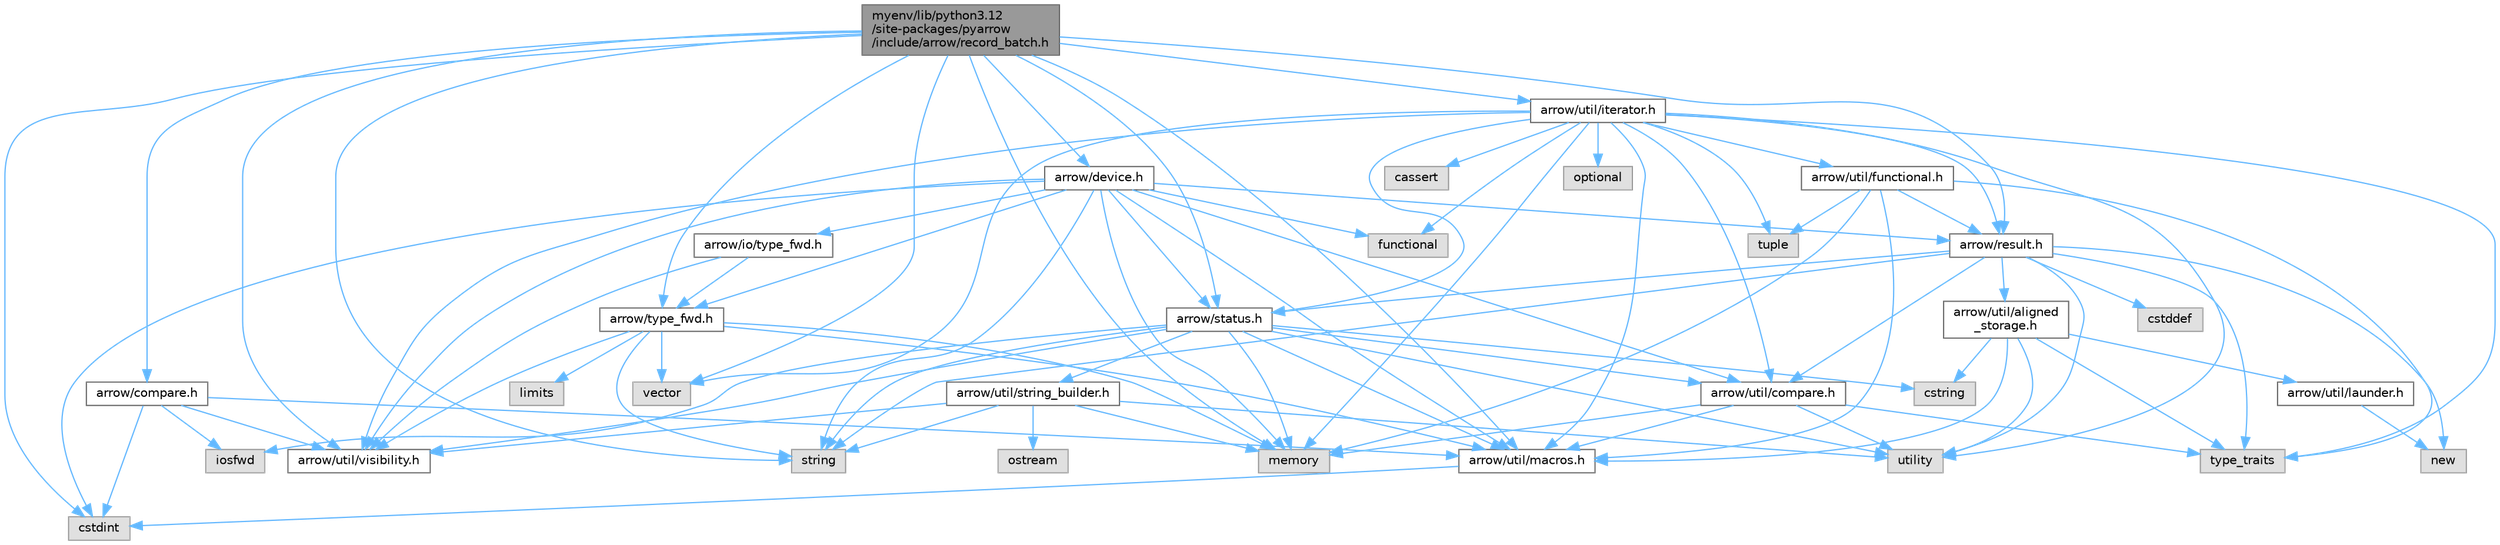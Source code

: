 digraph "myenv/lib/python3.12/site-packages/pyarrow/include/arrow/record_batch.h"
{
 // LATEX_PDF_SIZE
  bgcolor="transparent";
  edge [fontname=Helvetica,fontsize=10,labelfontname=Helvetica,labelfontsize=10];
  node [fontname=Helvetica,fontsize=10,shape=box,height=0.2,width=0.4];
  Node1 [id="Node000001",label="myenv/lib/python3.12\l/site-packages/pyarrow\l/include/arrow/record_batch.h",height=0.2,width=0.4,color="gray40", fillcolor="grey60", style="filled", fontcolor="black",tooltip=" "];
  Node1 -> Node2 [id="edge1_Node000001_Node000002",color="steelblue1",style="solid",tooltip=" "];
  Node2 [id="Node000002",label="cstdint",height=0.2,width=0.4,color="grey60", fillcolor="#E0E0E0", style="filled",tooltip=" "];
  Node1 -> Node3 [id="edge2_Node000001_Node000003",color="steelblue1",style="solid",tooltip=" "];
  Node3 [id="Node000003",label="memory",height=0.2,width=0.4,color="grey60", fillcolor="#E0E0E0", style="filled",tooltip=" "];
  Node1 -> Node4 [id="edge3_Node000001_Node000004",color="steelblue1",style="solid",tooltip=" "];
  Node4 [id="Node000004",label="string",height=0.2,width=0.4,color="grey60", fillcolor="#E0E0E0", style="filled",tooltip=" "];
  Node1 -> Node5 [id="edge4_Node000001_Node000005",color="steelblue1",style="solid",tooltip=" "];
  Node5 [id="Node000005",label="vector",height=0.2,width=0.4,color="grey60", fillcolor="#E0E0E0", style="filled",tooltip=" "];
  Node1 -> Node6 [id="edge5_Node000001_Node000006",color="steelblue1",style="solid",tooltip=" "];
  Node6 [id="Node000006",label="arrow/compare.h",height=0.2,width=0.4,color="grey40", fillcolor="white", style="filled",URL="$compare_8h.html",tooltip=" "];
  Node6 -> Node2 [id="edge6_Node000006_Node000002",color="steelblue1",style="solid",tooltip=" "];
  Node6 -> Node7 [id="edge7_Node000006_Node000007",color="steelblue1",style="solid",tooltip=" "];
  Node7 [id="Node000007",label="iosfwd",height=0.2,width=0.4,color="grey60", fillcolor="#E0E0E0", style="filled",tooltip=" "];
  Node6 -> Node8 [id="edge8_Node000006_Node000008",color="steelblue1",style="solid",tooltip=" "];
  Node8 [id="Node000008",label="arrow/util/macros.h",height=0.2,width=0.4,color="grey40", fillcolor="white", style="filled",URL="$macros_8h.html",tooltip=" "];
  Node8 -> Node2 [id="edge9_Node000008_Node000002",color="steelblue1",style="solid",tooltip=" "];
  Node6 -> Node9 [id="edge10_Node000006_Node000009",color="steelblue1",style="solid",tooltip=" "];
  Node9 [id="Node000009",label="arrow/util/visibility.h",height=0.2,width=0.4,color="grey40", fillcolor="white", style="filled",URL="$include_2arrow_2util_2visibility_8h.html",tooltip=" "];
  Node1 -> Node10 [id="edge11_Node000001_Node000010",color="steelblue1",style="solid",tooltip=" "];
  Node10 [id="Node000010",label="arrow/device.h",height=0.2,width=0.4,color="grey40", fillcolor="white", style="filled",URL="$device_8h.html",tooltip=" "];
  Node10 -> Node2 [id="edge12_Node000010_Node000002",color="steelblue1",style="solid",tooltip=" "];
  Node10 -> Node11 [id="edge13_Node000010_Node000011",color="steelblue1",style="solid",tooltip=" "];
  Node11 [id="Node000011",label="functional",height=0.2,width=0.4,color="grey60", fillcolor="#E0E0E0", style="filled",tooltip=" "];
  Node10 -> Node3 [id="edge14_Node000010_Node000003",color="steelblue1",style="solid",tooltip=" "];
  Node10 -> Node4 [id="edge15_Node000010_Node000004",color="steelblue1",style="solid",tooltip=" "];
  Node10 -> Node12 [id="edge16_Node000010_Node000012",color="steelblue1",style="solid",tooltip=" "];
  Node12 [id="Node000012",label="arrow/io/type_fwd.h",height=0.2,width=0.4,color="grey40", fillcolor="white", style="filled",URL="$arrow_2io_2type__fwd_8h.html",tooltip=" "];
  Node12 -> Node13 [id="edge17_Node000012_Node000013",color="steelblue1",style="solid",tooltip=" "];
  Node13 [id="Node000013",label="arrow/type_fwd.h",height=0.2,width=0.4,color="grey40", fillcolor="white", style="filled",URL="$arrow_2type__fwd_8h.html",tooltip=" "];
  Node13 -> Node14 [id="edge18_Node000013_Node000014",color="steelblue1",style="solid",tooltip=" "];
  Node14 [id="Node000014",label="limits",height=0.2,width=0.4,color="grey60", fillcolor="#E0E0E0", style="filled",tooltip=" "];
  Node13 -> Node3 [id="edge19_Node000013_Node000003",color="steelblue1",style="solid",tooltip=" "];
  Node13 -> Node4 [id="edge20_Node000013_Node000004",color="steelblue1",style="solid",tooltip=" "];
  Node13 -> Node5 [id="edge21_Node000013_Node000005",color="steelblue1",style="solid",tooltip=" "];
  Node13 -> Node8 [id="edge22_Node000013_Node000008",color="steelblue1",style="solid",tooltip=" "];
  Node13 -> Node9 [id="edge23_Node000013_Node000009",color="steelblue1",style="solid",tooltip=" "];
  Node12 -> Node9 [id="edge24_Node000012_Node000009",color="steelblue1",style="solid",tooltip=" "];
  Node10 -> Node15 [id="edge25_Node000010_Node000015",color="steelblue1",style="solid",tooltip=" "];
  Node15 [id="Node000015",label="arrow/result.h",height=0.2,width=0.4,color="grey40", fillcolor="white", style="filled",URL="$result_8h.html",tooltip=" "];
  Node15 -> Node16 [id="edge26_Node000015_Node000016",color="steelblue1",style="solid",tooltip=" "];
  Node16 [id="Node000016",label="cstddef",height=0.2,width=0.4,color="grey60", fillcolor="#E0E0E0", style="filled",tooltip=" "];
  Node15 -> Node17 [id="edge27_Node000015_Node000017",color="steelblue1",style="solid",tooltip=" "];
  Node17 [id="Node000017",label="new",height=0.2,width=0.4,color="grey60", fillcolor="#E0E0E0", style="filled",tooltip=" "];
  Node15 -> Node4 [id="edge28_Node000015_Node000004",color="steelblue1",style="solid",tooltip=" "];
  Node15 -> Node18 [id="edge29_Node000015_Node000018",color="steelblue1",style="solid",tooltip=" "];
  Node18 [id="Node000018",label="type_traits",height=0.2,width=0.4,color="grey60", fillcolor="#E0E0E0", style="filled",tooltip=" "];
  Node15 -> Node19 [id="edge30_Node000015_Node000019",color="steelblue1",style="solid",tooltip=" "];
  Node19 [id="Node000019",label="utility",height=0.2,width=0.4,color="grey60", fillcolor="#E0E0E0", style="filled",tooltip=" "];
  Node15 -> Node20 [id="edge31_Node000015_Node000020",color="steelblue1",style="solid",tooltip=" "];
  Node20 [id="Node000020",label="arrow/status.h",height=0.2,width=0.4,color="grey40", fillcolor="white", style="filled",URL="$status_8h.html",tooltip=" "];
  Node20 -> Node21 [id="edge32_Node000020_Node000021",color="steelblue1",style="solid",tooltip=" "];
  Node21 [id="Node000021",label="cstring",height=0.2,width=0.4,color="grey60", fillcolor="#E0E0E0", style="filled",tooltip=" "];
  Node20 -> Node7 [id="edge33_Node000020_Node000007",color="steelblue1",style="solid",tooltip=" "];
  Node20 -> Node3 [id="edge34_Node000020_Node000003",color="steelblue1",style="solid",tooltip=" "];
  Node20 -> Node4 [id="edge35_Node000020_Node000004",color="steelblue1",style="solid",tooltip=" "];
  Node20 -> Node19 [id="edge36_Node000020_Node000019",color="steelblue1",style="solid",tooltip=" "];
  Node20 -> Node22 [id="edge37_Node000020_Node000022",color="steelblue1",style="solid",tooltip=" "];
  Node22 [id="Node000022",label="arrow/util/compare.h",height=0.2,width=0.4,color="grey40", fillcolor="white", style="filled",URL="$util_2compare_8h.html",tooltip=" "];
  Node22 -> Node3 [id="edge38_Node000022_Node000003",color="steelblue1",style="solid",tooltip=" "];
  Node22 -> Node18 [id="edge39_Node000022_Node000018",color="steelblue1",style="solid",tooltip=" "];
  Node22 -> Node19 [id="edge40_Node000022_Node000019",color="steelblue1",style="solid",tooltip=" "];
  Node22 -> Node8 [id="edge41_Node000022_Node000008",color="steelblue1",style="solid",tooltip=" "];
  Node20 -> Node8 [id="edge42_Node000020_Node000008",color="steelblue1",style="solid",tooltip=" "];
  Node20 -> Node23 [id="edge43_Node000020_Node000023",color="steelblue1",style="solid",tooltip=" "];
  Node23 [id="Node000023",label="arrow/util/string_builder.h",height=0.2,width=0.4,color="grey40", fillcolor="white", style="filled",URL="$string__builder_8h.html",tooltip=" "];
  Node23 -> Node3 [id="edge44_Node000023_Node000003",color="steelblue1",style="solid",tooltip=" "];
  Node23 -> Node24 [id="edge45_Node000023_Node000024",color="steelblue1",style="solid",tooltip=" "];
  Node24 [id="Node000024",label="ostream",height=0.2,width=0.4,color="grey60", fillcolor="#E0E0E0", style="filled",tooltip=" "];
  Node23 -> Node4 [id="edge46_Node000023_Node000004",color="steelblue1",style="solid",tooltip=" "];
  Node23 -> Node19 [id="edge47_Node000023_Node000019",color="steelblue1",style="solid",tooltip=" "];
  Node23 -> Node9 [id="edge48_Node000023_Node000009",color="steelblue1",style="solid",tooltip=" "];
  Node20 -> Node9 [id="edge49_Node000020_Node000009",color="steelblue1",style="solid",tooltip=" "];
  Node15 -> Node25 [id="edge50_Node000015_Node000025",color="steelblue1",style="solid",tooltip=" "];
  Node25 [id="Node000025",label="arrow/util/aligned\l_storage.h",height=0.2,width=0.4,color="grey40", fillcolor="white", style="filled",URL="$aligned__storage_8h.html",tooltip=" "];
  Node25 -> Node21 [id="edge51_Node000025_Node000021",color="steelblue1",style="solid",tooltip=" "];
  Node25 -> Node18 [id="edge52_Node000025_Node000018",color="steelblue1",style="solid",tooltip=" "];
  Node25 -> Node19 [id="edge53_Node000025_Node000019",color="steelblue1",style="solid",tooltip=" "];
  Node25 -> Node26 [id="edge54_Node000025_Node000026",color="steelblue1",style="solid",tooltip=" "];
  Node26 [id="Node000026",label="arrow/util/launder.h",height=0.2,width=0.4,color="grey40", fillcolor="white", style="filled",URL="$launder_8h.html",tooltip=" "];
  Node26 -> Node17 [id="edge55_Node000026_Node000017",color="steelblue1",style="solid",tooltip=" "];
  Node25 -> Node8 [id="edge56_Node000025_Node000008",color="steelblue1",style="solid",tooltip=" "];
  Node15 -> Node22 [id="edge57_Node000015_Node000022",color="steelblue1",style="solid",tooltip=" "];
  Node10 -> Node20 [id="edge58_Node000010_Node000020",color="steelblue1",style="solid",tooltip=" "];
  Node10 -> Node13 [id="edge59_Node000010_Node000013",color="steelblue1",style="solid",tooltip=" "];
  Node10 -> Node22 [id="edge60_Node000010_Node000022",color="steelblue1",style="solid",tooltip=" "];
  Node10 -> Node8 [id="edge61_Node000010_Node000008",color="steelblue1",style="solid",tooltip=" "];
  Node10 -> Node9 [id="edge62_Node000010_Node000009",color="steelblue1",style="solid",tooltip=" "];
  Node1 -> Node15 [id="edge63_Node000001_Node000015",color="steelblue1",style="solid",tooltip=" "];
  Node1 -> Node20 [id="edge64_Node000001_Node000020",color="steelblue1",style="solid",tooltip=" "];
  Node1 -> Node13 [id="edge65_Node000001_Node000013",color="steelblue1",style="solid",tooltip=" "];
  Node1 -> Node27 [id="edge66_Node000001_Node000027",color="steelblue1",style="solid",tooltip=" "];
  Node27 [id="Node000027",label="arrow/util/iterator.h",height=0.2,width=0.4,color="grey40", fillcolor="white", style="filled",URL="$iterator_8h.html",tooltip=" "];
  Node27 -> Node28 [id="edge67_Node000027_Node000028",color="steelblue1",style="solid",tooltip=" "];
  Node28 [id="Node000028",label="cassert",height=0.2,width=0.4,color="grey60", fillcolor="#E0E0E0", style="filled",tooltip=" "];
  Node27 -> Node11 [id="edge68_Node000027_Node000011",color="steelblue1",style="solid",tooltip=" "];
  Node27 -> Node3 [id="edge69_Node000027_Node000003",color="steelblue1",style="solid",tooltip=" "];
  Node27 -> Node29 [id="edge70_Node000027_Node000029",color="steelblue1",style="solid",tooltip=" "];
  Node29 [id="Node000029",label="optional",height=0.2,width=0.4,color="grey60", fillcolor="#E0E0E0", style="filled",tooltip=" "];
  Node27 -> Node30 [id="edge71_Node000027_Node000030",color="steelblue1",style="solid",tooltip=" "];
  Node30 [id="Node000030",label="tuple",height=0.2,width=0.4,color="grey60", fillcolor="#E0E0E0", style="filled",tooltip=" "];
  Node27 -> Node18 [id="edge72_Node000027_Node000018",color="steelblue1",style="solid",tooltip=" "];
  Node27 -> Node19 [id="edge73_Node000027_Node000019",color="steelblue1",style="solid",tooltip=" "];
  Node27 -> Node5 [id="edge74_Node000027_Node000005",color="steelblue1",style="solid",tooltip=" "];
  Node27 -> Node15 [id="edge75_Node000027_Node000015",color="steelblue1",style="solid",tooltip=" "];
  Node27 -> Node20 [id="edge76_Node000027_Node000020",color="steelblue1",style="solid",tooltip=" "];
  Node27 -> Node22 [id="edge77_Node000027_Node000022",color="steelblue1",style="solid",tooltip=" "];
  Node27 -> Node31 [id="edge78_Node000027_Node000031",color="steelblue1",style="solid",tooltip=" "];
  Node31 [id="Node000031",label="arrow/util/functional.h",height=0.2,width=0.4,color="grey40", fillcolor="white", style="filled",URL="$functional_8h.html",tooltip=" "];
  Node31 -> Node3 [id="edge79_Node000031_Node000003",color="steelblue1",style="solid",tooltip=" "];
  Node31 -> Node30 [id="edge80_Node000031_Node000030",color="steelblue1",style="solid",tooltip=" "];
  Node31 -> Node18 [id="edge81_Node000031_Node000018",color="steelblue1",style="solid",tooltip=" "];
  Node31 -> Node15 [id="edge82_Node000031_Node000015",color="steelblue1",style="solid",tooltip=" "];
  Node31 -> Node8 [id="edge83_Node000031_Node000008",color="steelblue1",style="solid",tooltip=" "];
  Node27 -> Node8 [id="edge84_Node000027_Node000008",color="steelblue1",style="solid",tooltip=" "];
  Node27 -> Node9 [id="edge85_Node000027_Node000009",color="steelblue1",style="solid",tooltip=" "];
  Node1 -> Node8 [id="edge86_Node000001_Node000008",color="steelblue1",style="solid",tooltip=" "];
  Node1 -> Node9 [id="edge87_Node000001_Node000009",color="steelblue1",style="solid",tooltip=" "];
}
